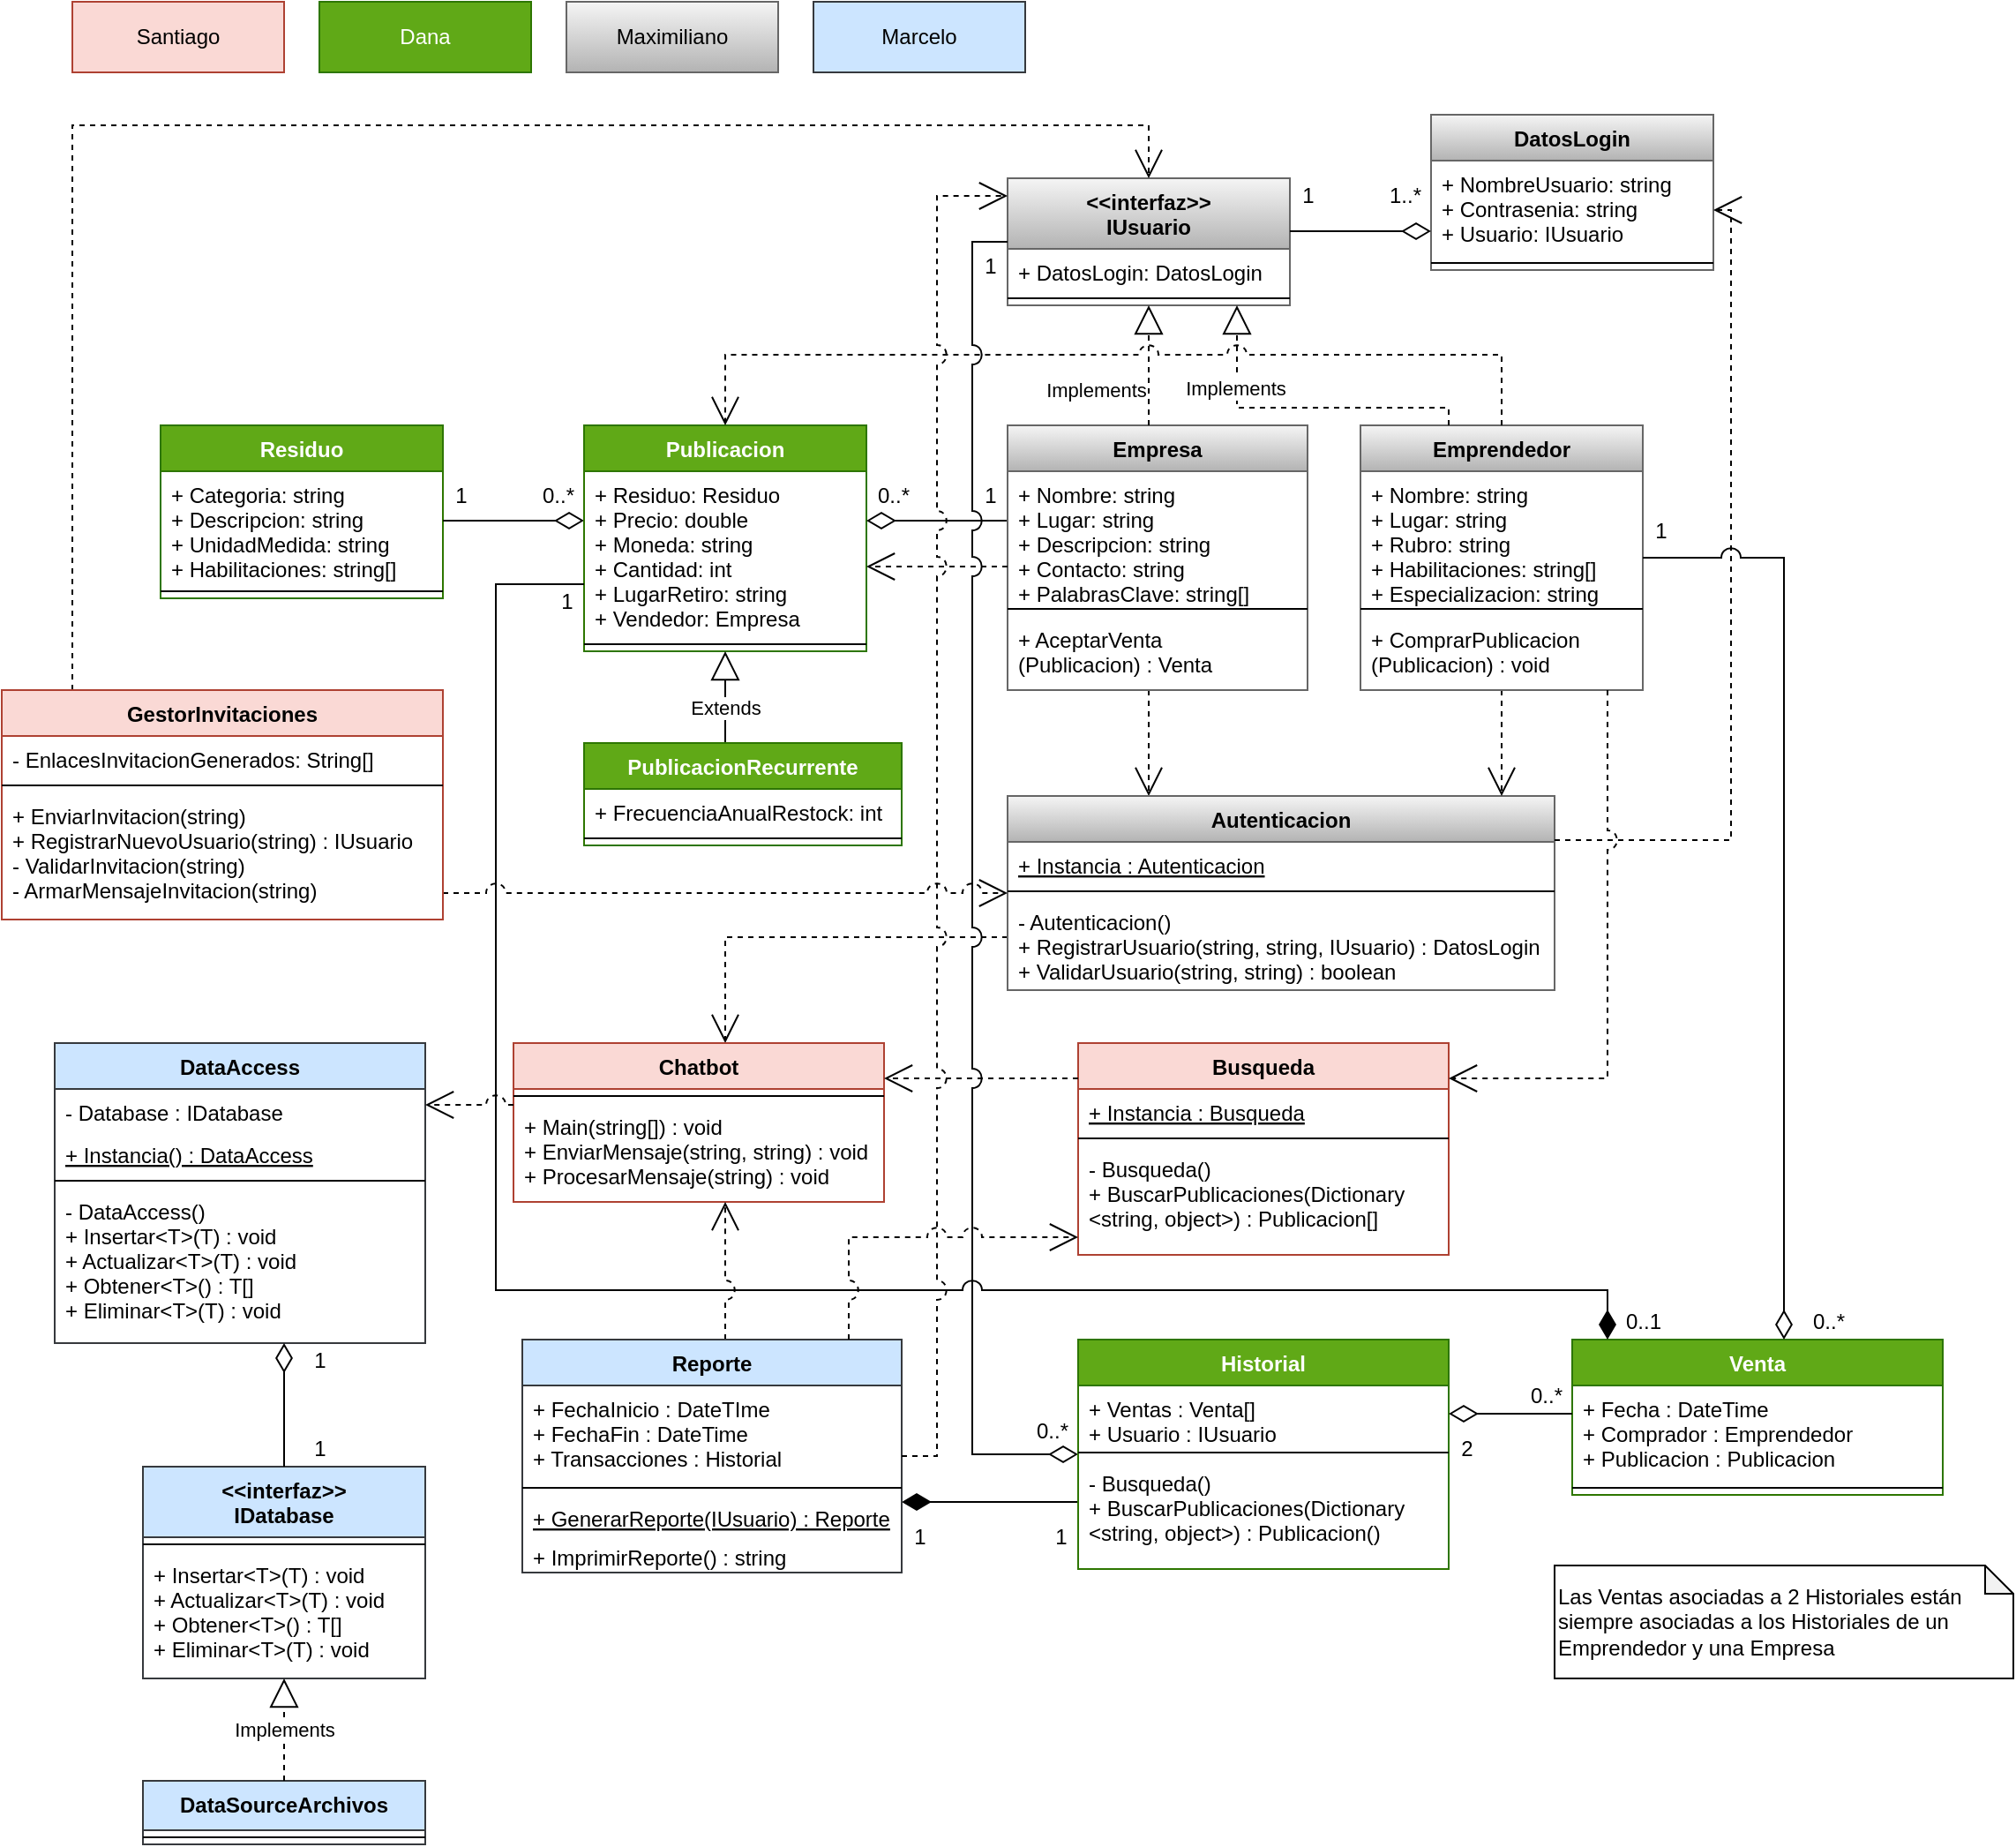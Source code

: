 <mxfile version="15.3.7" type="device"><diagram id="C5RBs43oDa-KdzZeNtuy" name="Page-1"><mxGraphModel dx="1240" dy="1858" grid="1" gridSize="10" guides="1" tooltips="1" connect="1" arrows="1" fold="1" page="1" pageScale="1" pageWidth="827" pageHeight="1169" math="0" shadow="0"><root><mxCell id="WIyWlLk6GJQsqaUBKTNV-0"/><mxCell id="WIyWlLk6GJQsqaUBKTNV-1" parent="WIyWlLk6GJQsqaUBKTNV-0"/><mxCell id="Sy4ABJMf8QMetGnbk_ve-0" value="Residuo" style="swimlane;fontStyle=1;align=center;verticalAlign=top;childLayout=stackLayout;horizontal=1;startSize=26;horizontalStack=0;resizeParent=1;resizeParentMax=0;resizeLast=0;collapsible=1;marginBottom=0;hachureGap=4;pointerEvents=0;fillColor=#60a917;strokeColor=#2D7600;fontColor=#ffffff;" parent="WIyWlLk6GJQsqaUBKTNV-1" vertex="1"><mxGeometry x="140" y="80" width="160" height="98" as="geometry"/></mxCell><mxCell id="Sy4ABJMf8QMetGnbk_ve-1" value="+ Categoria: string&#10;+ Descripcion: string&#10;+ UnidadMedida: string&#10;+ Habilitaciones: string[]" style="text;strokeColor=none;fillColor=none;align=left;verticalAlign=top;spacingLeft=4;spacingRight=4;overflow=hidden;rotatable=0;points=[[0,0.5],[1,0.5]];portConstraint=eastwest;" parent="Sy4ABJMf8QMetGnbk_ve-0" vertex="1"><mxGeometry y="26" width="160" height="64" as="geometry"/></mxCell><mxCell id="Sy4ABJMf8QMetGnbk_ve-2" value="" style="line;strokeWidth=1;fillColor=none;align=left;verticalAlign=middle;spacingTop=-1;spacingLeft=3;spacingRight=3;rotatable=0;labelPosition=right;points=[];portConstraint=eastwest;" parent="Sy4ABJMf8QMetGnbk_ve-0" vertex="1"><mxGeometry y="90" width="160" height="8" as="geometry"/></mxCell><mxCell id="Sy4ABJMf8QMetGnbk_ve-21" style="edgeStyle=orthogonalEdgeStyle;rounded=0;orthogonalLoop=1;jettySize=auto;html=1;endArrow=diamondThin;endFill=0;startSize=14;endSize=14;sourcePerimeterSpacing=0;targetPerimeterSpacing=0;" parent="WIyWlLk6GJQsqaUBKTNV-1" source="Sy4ABJMf8QMetGnbk_ve-0" target="Sy4ABJMf8QMetGnbk_ve-4" edge="1"><mxGeometry relative="1" as="geometry"><Array as="points"><mxPoint x="330" y="134"/><mxPoint x="330" y="134"/></Array></mxGeometry></mxCell><mxCell id="Sy4ABJMf8QMetGnbk_ve-4" value="Publicacion" style="swimlane;fontStyle=1;align=center;verticalAlign=top;childLayout=stackLayout;horizontal=1;startSize=26;horizontalStack=0;resizeParent=1;resizeParentMax=0;resizeLast=0;collapsible=1;marginBottom=0;hachureGap=4;pointerEvents=0;fillColor=#60a917;strokeColor=#2D7600;fontColor=#ffffff;" parent="WIyWlLk6GJQsqaUBKTNV-1" vertex="1"><mxGeometry x="380" y="80" width="160" height="128" as="geometry"><mxRectangle x="380" y="80" width="100" height="26" as="alternateBounds"/></mxGeometry></mxCell><mxCell id="Sy4ABJMf8QMetGnbk_ve-5" value="+ Residuo: Residuo&#10;+ Precio: double&#10;+ Moneda: string&#10;+ Cantidad: int&#10;+ LugarRetiro: string&#10;+ Vendedor: Empresa" style="text;strokeColor=none;fillColor=none;align=left;verticalAlign=top;spacingLeft=4;spacingRight=4;overflow=hidden;rotatable=0;points=[[0,0.5],[1,0.5]];portConstraint=eastwest;" parent="Sy4ABJMf8QMetGnbk_ve-4" vertex="1"><mxGeometry y="26" width="160" height="94" as="geometry"/></mxCell><mxCell id="Sy4ABJMf8QMetGnbk_ve-6" value="" style="line;strokeWidth=1;fillColor=none;align=left;verticalAlign=middle;spacingTop=-1;spacingLeft=3;spacingRight=3;rotatable=0;labelPosition=right;points=[];portConstraint=eastwest;" parent="Sy4ABJMf8QMetGnbk_ve-4" vertex="1"><mxGeometry y="120" width="160" height="8" as="geometry"/></mxCell><mxCell id="Sy4ABJMf8QMetGnbk_ve-22" value="Extends" style="edgeStyle=orthogonalEdgeStyle;rounded=0;orthogonalLoop=1;jettySize=auto;html=1;endArrow=block;endFill=0;startSize=14;endSize=14;sourcePerimeterSpacing=0;targetPerimeterSpacing=0;" parent="WIyWlLk6GJQsqaUBKTNV-1" source="Sy4ABJMf8QMetGnbk_ve-8" target="Sy4ABJMf8QMetGnbk_ve-4" edge="1"><mxGeometry x="-0.231" relative="1" as="geometry"><Array as="points"><mxPoint x="460" y="240"/><mxPoint x="460" y="240"/></Array><mxPoint as="offset"/></mxGeometry></mxCell><mxCell id="Sy4ABJMf8QMetGnbk_ve-8" value="PublicacionRecurrente" style="swimlane;fontStyle=1;align=center;verticalAlign=top;childLayout=stackLayout;horizontal=1;startSize=26;horizontalStack=0;resizeParent=1;resizeParentMax=0;resizeLast=0;collapsible=1;marginBottom=0;hachureGap=4;pointerEvents=0;fillColor=#60a917;strokeColor=#2D7600;fontColor=#ffffff;" parent="WIyWlLk6GJQsqaUBKTNV-1" vertex="1"><mxGeometry x="380" y="260" width="180" height="58" as="geometry"/></mxCell><mxCell id="Sy4ABJMf8QMetGnbk_ve-9" value="+ FrecuenciaAnualRestock: int" style="text;strokeColor=none;fillColor=none;align=left;verticalAlign=top;spacingLeft=4;spacingRight=4;overflow=hidden;rotatable=0;points=[[0,0.5],[1,0.5]];portConstraint=eastwest;" parent="Sy4ABJMf8QMetGnbk_ve-8" vertex="1"><mxGeometry y="26" width="180" height="24" as="geometry"/></mxCell><mxCell id="Sy4ABJMf8QMetGnbk_ve-10" value="" style="line;strokeWidth=1;fillColor=none;align=left;verticalAlign=middle;spacingTop=-1;spacingLeft=3;spacingRight=3;rotatable=0;labelPosition=right;points=[];portConstraint=eastwest;" parent="Sy4ABJMf8QMetGnbk_ve-8" vertex="1"><mxGeometry y="50" width="180" height="8" as="geometry"/></mxCell><mxCell id="Sy4ABJMf8QMetGnbk_ve-25" style="edgeStyle=orthogonalEdgeStyle;rounded=0;orthogonalLoop=1;jettySize=auto;html=1;endArrow=diamondThin;endFill=0;startSize=14;endSize=14;sourcePerimeterSpacing=0;targetPerimeterSpacing=0;" parent="WIyWlLk6GJQsqaUBKTNV-1" source="Sy4ABJMf8QMetGnbk_ve-14" target="Sy4ABJMf8QMetGnbk_ve-4" edge="1"><mxGeometry relative="1" as="geometry"><Array as="points"><mxPoint x="600" y="134"/><mxPoint x="600" y="134"/></Array></mxGeometry></mxCell><mxCell id="Sy4ABJMf8QMetGnbk_ve-28" style="edgeStyle=orthogonalEdgeStyle;rounded=0;orthogonalLoop=1;jettySize=auto;html=1;endArrow=open;endFill=0;startSize=14;endSize=14;sourcePerimeterSpacing=0;targetPerimeterSpacing=0;dashed=1;" parent="WIyWlLk6GJQsqaUBKTNV-1" source="Sy4ABJMf8QMetGnbk_ve-14" target="Sy4ABJMf8QMetGnbk_ve-17" edge="1"><mxGeometry relative="1" as="geometry"><mxPoint x="700" y="270" as="targetPoint"/><Array as="points"><mxPoint x="700" y="240"/><mxPoint x="700" y="240"/></Array></mxGeometry></mxCell><mxCell id="Sy4ABJMf8QMetGnbk_ve-14" value="Empresa" style="swimlane;fontStyle=1;align=center;verticalAlign=top;childLayout=stackLayout;horizontal=1;startSize=26;horizontalStack=0;resizeParent=1;resizeParentMax=0;resizeLast=0;collapsible=1;marginBottom=0;hachureGap=4;pointerEvents=0;gradientColor=#b3b3b3;fillColor=#f5f5f5;strokeColor=#666666;" parent="WIyWlLk6GJQsqaUBKTNV-1" vertex="1"><mxGeometry x="620" y="80" width="170" height="150" as="geometry"/></mxCell><mxCell id="Sy4ABJMf8QMetGnbk_ve-15" value="+ Nombre: string&#10;+ Lugar: string&#10;+ Descripcion: string&#10;+ Contacto: string&#10;+ PalabrasClave: string[]" style="text;strokeColor=none;fillColor=none;align=left;verticalAlign=top;spacingLeft=4;spacingRight=4;overflow=hidden;rotatable=0;points=[[0,0.5],[1,0.5]];portConstraint=eastwest;" parent="Sy4ABJMf8QMetGnbk_ve-14" vertex="1"><mxGeometry y="26" width="170" height="74" as="geometry"/></mxCell><mxCell id="Sy4ABJMf8QMetGnbk_ve-16" value="" style="line;strokeWidth=1;fillColor=none;align=left;verticalAlign=middle;spacingTop=-1;spacingLeft=3;spacingRight=3;rotatable=0;labelPosition=right;points=[];portConstraint=eastwest;" parent="Sy4ABJMf8QMetGnbk_ve-14" vertex="1"><mxGeometry y="100" width="170" height="8" as="geometry"/></mxCell><mxCell id="Sy4ABJMf8QMetGnbk_ve-70" value="+ AceptarVenta&#10;(Publicacion) : Venta" style="text;strokeColor=none;fillColor=none;align=left;verticalAlign=top;spacingLeft=4;spacingRight=4;overflow=hidden;rotatable=0;points=[[0,0.5],[1,0.5]];portConstraint=eastwest;" parent="Sy4ABJMf8QMetGnbk_ve-14" vertex="1"><mxGeometry y="108" width="170" height="42" as="geometry"/></mxCell><mxCell id="Sy4ABJMf8QMetGnbk_ve-117" style="edgeStyle=orthogonalEdgeStyle;rounded=0;jumpStyle=arc;jumpSize=11;orthogonalLoop=1;jettySize=auto;html=1;dashed=1;endArrow=open;endFill=0;startSize=14;endSize=14;sourcePerimeterSpacing=0;targetPerimeterSpacing=0;" parent="WIyWlLk6GJQsqaUBKTNV-1" source="Sy4ABJMf8QMetGnbk_ve-17" target="Sy4ABJMf8QMetGnbk_ve-45" edge="1"><mxGeometry relative="1" as="geometry"><Array as="points"><mxPoint x="460" y="370"/></Array></mxGeometry></mxCell><mxCell id="Sy4ABJMf8QMetGnbk_ve-17" value="Autenticacion" style="swimlane;fontStyle=1;align=center;verticalAlign=top;childLayout=stackLayout;horizontal=1;startSize=26;horizontalStack=0;resizeParent=1;resizeParentMax=0;resizeLast=0;collapsible=1;marginBottom=0;hachureGap=4;pointerEvents=0;fillColor=#f5f5f5;strokeColor=#666666;gradientColor=#b3b3b3;" parent="WIyWlLk6GJQsqaUBKTNV-1" vertex="1"><mxGeometry x="620" y="290" width="310" height="110" as="geometry"/></mxCell><mxCell id="Sy4ABJMf8QMetGnbk_ve-18" value="+ Instancia : Autenticacion" style="text;strokeColor=none;fillColor=none;align=left;verticalAlign=top;spacingLeft=4;spacingRight=4;overflow=hidden;rotatable=0;points=[[0,0.5],[1,0.5]];portConstraint=eastwest;fontStyle=4" parent="Sy4ABJMf8QMetGnbk_ve-17" vertex="1"><mxGeometry y="26" width="310" height="24" as="geometry"/></mxCell><mxCell id="Sy4ABJMf8QMetGnbk_ve-19" value="" style="line;strokeWidth=1;fillColor=none;align=left;verticalAlign=middle;spacingTop=-1;spacingLeft=3;spacingRight=3;rotatable=0;labelPosition=right;points=[];portConstraint=eastwest;" parent="Sy4ABJMf8QMetGnbk_ve-17" vertex="1"><mxGeometry y="50" width="310" height="8" as="geometry"/></mxCell><mxCell id="Sy4ABJMf8QMetGnbk_ve-20" value="- Autenticacion()&#10;+ RegistrarUsuario(string, string, IUsuario) : DatosLogin&#10;+ ValidarUsuario(string, string) : boolean" style="text;strokeColor=none;fillColor=none;align=left;verticalAlign=top;spacingLeft=4;spacingRight=4;overflow=hidden;rotatable=0;points=[[0,0.5],[1,0.5]];portConstraint=eastwest;" parent="Sy4ABJMf8QMetGnbk_ve-17" vertex="1"><mxGeometry y="58" width="310" height="52" as="geometry"/></mxCell><mxCell id="Sy4ABJMf8QMetGnbk_ve-23" value="1" style="text;html=1;align=center;verticalAlign=middle;resizable=0;points=[];autosize=1;strokeColor=none;fillColor=none;" parent="WIyWlLk6GJQsqaUBKTNV-1" vertex="1"><mxGeometry x="300" y="110" width="20" height="20" as="geometry"/></mxCell><mxCell id="Sy4ABJMf8QMetGnbk_ve-24" value="0..*" style="text;html=1;align=center;verticalAlign=middle;resizable=0;points=[];autosize=1;strokeColor=none;fillColor=none;" parent="WIyWlLk6GJQsqaUBKTNV-1" vertex="1"><mxGeometry x="350" y="110" width="30" height="20" as="geometry"/></mxCell><mxCell id="Sy4ABJMf8QMetGnbk_ve-26" value="0..*" style="text;html=1;align=center;verticalAlign=middle;resizable=0;points=[];autosize=1;strokeColor=none;fillColor=none;" parent="WIyWlLk6GJQsqaUBKTNV-1" vertex="1"><mxGeometry x="540" y="110" width="30" height="20" as="geometry"/></mxCell><mxCell id="Sy4ABJMf8QMetGnbk_ve-27" value="1" style="text;html=1;align=center;verticalAlign=middle;resizable=0;points=[];autosize=1;strokeColor=none;fillColor=none;" parent="WIyWlLk6GJQsqaUBKTNV-1" vertex="1"><mxGeometry x="600" y="110" width="20" height="20" as="geometry"/></mxCell><mxCell id="Sy4ABJMf8QMetGnbk_ve-35" style="edgeStyle=orthogonalEdgeStyle;rounded=0;orthogonalLoop=1;jettySize=auto;html=1;dashed=1;endArrow=open;endFill=0;startSize=14;endSize=14;sourcePerimeterSpacing=0;targetPerimeterSpacing=0;" parent="WIyWlLk6GJQsqaUBKTNV-1" source="Sy4ABJMf8QMetGnbk_ve-29" target="Sy4ABJMf8QMetGnbk_ve-17" edge="1"><mxGeometry relative="1" as="geometry"><Array as="points"><mxPoint x="870" y="200"/><mxPoint x="870" y="200"/></Array></mxGeometry></mxCell><mxCell id="Sy4ABJMf8QMetGnbk_ve-29" value="Emprendedor" style="swimlane;fontStyle=1;align=center;verticalAlign=top;childLayout=stackLayout;horizontal=1;startSize=26;horizontalStack=0;resizeParent=1;resizeParentMax=0;resizeLast=0;collapsible=1;marginBottom=0;hachureGap=4;pointerEvents=0;gradientColor=#b3b3b3;fillColor=#f5f5f5;strokeColor=#666666;" parent="WIyWlLk6GJQsqaUBKTNV-1" vertex="1"><mxGeometry x="820" y="80" width="160" height="150" as="geometry"/></mxCell><mxCell id="Sy4ABJMf8QMetGnbk_ve-30" value="+ Nombre: string&#10;+ Lugar: string&#10;+ Rubro: string&#10;+ Habilitaciones: string[]&#10;+ Especializacion: string" style="text;strokeColor=none;fillColor=none;align=left;verticalAlign=top;spacingLeft=4;spacingRight=4;overflow=hidden;rotatable=0;points=[[0,0.5],[1,0.5]];portConstraint=eastwest;" parent="Sy4ABJMf8QMetGnbk_ve-29" vertex="1"><mxGeometry y="26" width="160" height="74" as="geometry"/></mxCell><mxCell id="Sy4ABJMf8QMetGnbk_ve-31" value="" style="line;strokeWidth=1;fillColor=none;align=left;verticalAlign=middle;spacingTop=-1;spacingLeft=3;spacingRight=3;rotatable=0;labelPosition=right;points=[];portConstraint=eastwest;" parent="Sy4ABJMf8QMetGnbk_ve-29" vertex="1"><mxGeometry y="100" width="160" height="8" as="geometry"/></mxCell><mxCell id="Sy4ABJMf8QMetGnbk_ve-69" value="+ ComprarPublicacion&#10;(Publicacion) : void" style="text;strokeColor=none;fillColor=none;align=left;verticalAlign=top;spacingLeft=4;spacingRight=4;overflow=hidden;rotatable=0;points=[[0,0.5],[1,0.5]];portConstraint=eastwest;" parent="Sy4ABJMf8QMetGnbk_ve-29" vertex="1"><mxGeometry y="108" width="160" height="42" as="geometry"/></mxCell><mxCell id="Sy4ABJMf8QMetGnbk_ve-32" value="&lt;&lt;interfaz&gt;&gt;&#10;IUsuario" style="swimlane;fontStyle=1;align=center;verticalAlign=top;childLayout=stackLayout;horizontal=1;startSize=40;horizontalStack=0;resizeParent=1;resizeParentMax=0;resizeLast=0;collapsible=1;marginBottom=0;hachureGap=4;pointerEvents=0;gradientColor=#b3b3b3;fillColor=#f5f5f5;strokeColor=#666666;" parent="WIyWlLk6GJQsqaUBKTNV-1" vertex="1"><mxGeometry x="620" y="-60" width="160" height="72" as="geometry"/></mxCell><mxCell id="Sy4ABJMf8QMetGnbk_ve-33" value="+ DatosLogin: DatosLogin" style="text;strokeColor=none;fillColor=none;align=left;verticalAlign=top;spacingLeft=4;spacingRight=4;overflow=hidden;rotatable=0;points=[[0,0.5],[1,0.5]];portConstraint=eastwest;" parent="Sy4ABJMf8QMetGnbk_ve-32" vertex="1"><mxGeometry y="40" width="160" height="24" as="geometry"/></mxCell><mxCell id="Sy4ABJMf8QMetGnbk_ve-34" value="" style="line;strokeWidth=1;fillColor=none;align=left;verticalAlign=middle;spacingTop=-1;spacingLeft=3;spacingRight=3;rotatable=0;labelPosition=right;points=[];portConstraint=eastwest;" parent="Sy4ABJMf8QMetGnbk_ve-32" vertex="1"><mxGeometry y="64" width="160" height="8" as="geometry"/></mxCell><mxCell id="Sy4ABJMf8QMetGnbk_ve-36" value="Implements" style="edgeStyle=orthogonalEdgeStyle;rounded=0;orthogonalLoop=1;jettySize=auto;html=1;endArrow=block;endFill=0;startSize=14;endSize=14;sourcePerimeterSpacing=0;targetPerimeterSpacing=0;dashed=1;" parent="WIyWlLk6GJQsqaUBKTNV-1" source="Sy4ABJMf8QMetGnbk_ve-14" target="Sy4ABJMf8QMetGnbk_ve-32" edge="1"><mxGeometry x="-0.412" y="30" relative="1" as="geometry"><mxPoint x="470" y="270" as="sourcePoint"/><mxPoint x="470" y="198" as="targetPoint"/><Array as="points"><mxPoint x="700" y="40"/><mxPoint x="700" y="40"/></Array><mxPoint as="offset"/></mxGeometry></mxCell><mxCell id="Sy4ABJMf8QMetGnbk_ve-37" style="edgeStyle=orthogonalEdgeStyle;rounded=0;orthogonalLoop=1;jettySize=auto;html=1;endArrow=block;endFill=0;startSize=14;endSize=14;sourcePerimeterSpacing=0;targetPerimeterSpacing=0;dashed=1;" parent="WIyWlLk6GJQsqaUBKTNV-1" source="Sy4ABJMf8QMetGnbk_ve-29" target="Sy4ABJMf8QMetGnbk_ve-32" edge="1"><mxGeometry relative="1" as="geometry"><mxPoint x="710" y="90" as="sourcePoint"/><mxPoint x="710" y="22" as="targetPoint"/><Array as="points"><mxPoint x="870" y="70"/><mxPoint x="750" y="70"/></Array></mxGeometry></mxCell><mxCell id="n3mDDNpbBrynmApSV0Kz-1" value="Implements" style="edgeLabel;html=1;align=center;verticalAlign=middle;resizable=0;points=[];" parent="Sy4ABJMf8QMetGnbk_ve-37" vertex="1" connectable="0"><mxGeometry x="0.5" y="1" relative="1" as="geometry"><mxPoint as="offset"/></mxGeometry></mxCell><mxCell id="Sy4ABJMf8QMetGnbk_ve-38" value="DatosLogin" style="swimlane;fontStyle=1;align=center;verticalAlign=top;childLayout=stackLayout;horizontal=1;startSize=26;horizontalStack=0;resizeParent=1;resizeParentMax=0;resizeLast=0;collapsible=1;marginBottom=0;hachureGap=4;pointerEvents=0;gradientColor=#b3b3b3;fillColor=#f5f5f5;strokeColor=#666666;" parent="WIyWlLk6GJQsqaUBKTNV-1" vertex="1"><mxGeometry x="860" y="-96" width="160" height="88" as="geometry"/></mxCell><mxCell id="Sy4ABJMf8QMetGnbk_ve-39" value="+ NombreUsuario: string&#10;+ Contrasenia: string&#10;+ Usuario: IUsuario" style="text;strokeColor=none;fillColor=none;align=left;verticalAlign=top;spacingLeft=4;spacingRight=4;overflow=hidden;rotatable=0;points=[[0,0.5],[1,0.5]];portConstraint=eastwest;" parent="Sy4ABJMf8QMetGnbk_ve-38" vertex="1"><mxGeometry y="26" width="160" height="54" as="geometry"/></mxCell><mxCell id="Sy4ABJMf8QMetGnbk_ve-40" value="" style="line;strokeWidth=1;fillColor=none;align=left;verticalAlign=middle;spacingTop=-1;spacingLeft=3;spacingRight=3;rotatable=0;labelPosition=right;points=[];portConstraint=eastwest;" parent="Sy4ABJMf8QMetGnbk_ve-38" vertex="1"><mxGeometry y="80" width="160" height="8" as="geometry"/></mxCell><mxCell id="Sy4ABJMf8QMetGnbk_ve-42" style="edgeStyle=orthogonalEdgeStyle;rounded=0;orthogonalLoop=1;jettySize=auto;html=1;endArrow=diamondThin;endFill=0;startSize=14;endSize=14;sourcePerimeterSpacing=0;targetPerimeterSpacing=0;" parent="WIyWlLk6GJQsqaUBKTNV-1" source="Sy4ABJMf8QMetGnbk_ve-32" target="Sy4ABJMf8QMetGnbk_ve-38" edge="1"><mxGeometry relative="1" as="geometry"><mxPoint x="310" y="144" as="sourcePoint"/><mxPoint x="390" y="144" as="targetPoint"/><Array as="points"><mxPoint x="810" y="-30"/><mxPoint x="810" y="-30"/></Array></mxGeometry></mxCell><mxCell id="Sy4ABJMf8QMetGnbk_ve-43" value="1" style="text;html=1;align=center;verticalAlign=middle;resizable=0;points=[];autosize=1;strokeColor=none;fillColor=none;" parent="WIyWlLk6GJQsqaUBKTNV-1" vertex="1"><mxGeometry x="780" y="-60" width="20" height="20" as="geometry"/></mxCell><mxCell id="Sy4ABJMf8QMetGnbk_ve-44" value="1..*" style="text;html=1;align=center;verticalAlign=middle;resizable=0;points=[];autosize=1;strokeColor=none;fillColor=none;" parent="WIyWlLk6GJQsqaUBKTNV-1" vertex="1"><mxGeometry x="830" y="-60" width="30" height="20" as="geometry"/></mxCell><mxCell id="Sy4ABJMf8QMetGnbk_ve-45" value="Chatbot" style="swimlane;fontStyle=1;align=center;verticalAlign=top;childLayout=stackLayout;horizontal=1;startSize=26;horizontalStack=0;resizeParent=1;resizeParentMax=0;resizeLast=0;collapsible=1;marginBottom=0;hachureGap=4;pointerEvents=0;fillColor=#fad9d5;strokeColor=#ae4132;" parent="WIyWlLk6GJQsqaUBKTNV-1" vertex="1"><mxGeometry x="340" y="430" width="210" height="90" as="geometry"/></mxCell><mxCell id="Sy4ABJMf8QMetGnbk_ve-47" value="" style="line;strokeWidth=1;fillColor=none;align=left;verticalAlign=middle;spacingTop=-1;spacingLeft=3;spacingRight=3;rotatable=0;labelPosition=right;points=[];portConstraint=eastwest;" parent="Sy4ABJMf8QMetGnbk_ve-45" vertex="1"><mxGeometry y="26" width="210" height="8" as="geometry"/></mxCell><mxCell id="Sy4ABJMf8QMetGnbk_ve-48" value="+ Main(string[]) : void&#10;+ EnviarMensaje(string, string) : void&#10;+ ProcesarMensaje(string) : void" style="text;strokeColor=none;fillColor=none;align=left;verticalAlign=top;spacingLeft=4;spacingRight=4;overflow=hidden;rotatable=0;points=[[0,0.5],[1,0.5]];portConstraint=eastwest;" parent="Sy4ABJMf8QMetGnbk_ve-45" vertex="1"><mxGeometry y="34" width="210" height="56" as="geometry"/></mxCell><mxCell id="Sy4ABJMf8QMetGnbk_ve-49" value="Busqueda" style="swimlane;fontStyle=1;align=center;verticalAlign=top;childLayout=stackLayout;horizontal=1;startSize=26;horizontalStack=0;resizeParent=1;resizeParentMax=0;resizeLast=0;collapsible=1;marginBottom=0;hachureGap=4;pointerEvents=0;fillColor=#fad9d5;strokeColor=#ae4132;" parent="WIyWlLk6GJQsqaUBKTNV-1" vertex="1"><mxGeometry x="660" y="430" width="210" height="120" as="geometry"/></mxCell><mxCell id="Sy4ABJMf8QMetGnbk_ve-55" value="+ Instancia : Busqueda" style="text;strokeColor=none;fillColor=none;align=left;verticalAlign=top;spacingLeft=4;spacingRight=4;overflow=hidden;rotatable=0;points=[[0,0.5],[1,0.5]];portConstraint=eastwest;fontStyle=4" parent="Sy4ABJMf8QMetGnbk_ve-49" vertex="1"><mxGeometry y="26" width="210" height="24" as="geometry"/></mxCell><mxCell id="Sy4ABJMf8QMetGnbk_ve-50" value="" style="line;strokeWidth=1;fillColor=none;align=left;verticalAlign=middle;spacingTop=-1;spacingLeft=3;spacingRight=3;rotatable=0;labelPosition=right;points=[];portConstraint=eastwest;" parent="Sy4ABJMf8QMetGnbk_ve-49" vertex="1"><mxGeometry y="50" width="210" height="8" as="geometry"/></mxCell><mxCell id="Sy4ABJMf8QMetGnbk_ve-51" value="- Busqueda()&#10;+ BuscarPublicaciones(Dictionary&#10;&lt;string, object&gt;) : Publicacion[]" style="text;strokeColor=none;fillColor=none;align=left;verticalAlign=top;spacingLeft=4;spacingRight=4;overflow=hidden;rotatable=0;points=[[0,0.5],[1,0.5]];portConstraint=eastwest;" parent="Sy4ABJMf8QMetGnbk_ve-49" vertex="1"><mxGeometry y="58" width="210" height="62" as="geometry"/></mxCell><mxCell id="Sy4ABJMf8QMetGnbk_ve-57" style="edgeStyle=orthogonalEdgeStyle;rounded=0;orthogonalLoop=1;jettySize=auto;html=1;dashed=1;endArrow=open;endFill=0;startSize=14;endSize=14;sourcePerimeterSpacing=0;targetPerimeterSpacing=0;" parent="WIyWlLk6GJQsqaUBKTNV-1" source="Sy4ABJMf8QMetGnbk_ve-17" target="Sy4ABJMf8QMetGnbk_ve-38" edge="1"><mxGeometry relative="1" as="geometry"><mxPoint x="880" y="198" as="sourcePoint"/><mxPoint x="880" y="270" as="targetPoint"/><Array as="points"><mxPoint x="1030" y="315"/><mxPoint x="1030" y="-42"/></Array></mxGeometry></mxCell><mxCell id="Sy4ABJMf8QMetGnbk_ve-58" style="edgeStyle=orthogonalEdgeStyle;rounded=0;orthogonalLoop=1;jettySize=auto;html=1;endArrow=open;endFill=0;startSize=14;endSize=14;sourcePerimeterSpacing=0;targetPerimeterSpacing=0;dashed=1;" parent="WIyWlLk6GJQsqaUBKTNV-1" source="Sy4ABJMf8QMetGnbk_ve-49" target="Sy4ABJMf8QMetGnbk_ve-45" edge="1"><mxGeometry relative="1" as="geometry"><mxPoint x="710" y="198" as="sourcePoint"/><mxPoint x="710" y="270" as="targetPoint"/><Array as="points"><mxPoint x="630" y="450"/><mxPoint x="630" y="450"/></Array></mxGeometry></mxCell><mxCell id="Sy4ABJMf8QMetGnbk_ve-59" value="&lt;&lt;interfaz&gt;&gt;&#10;IDatabase" style="swimlane;fontStyle=1;align=center;verticalAlign=top;childLayout=stackLayout;horizontal=1;startSize=40;horizontalStack=0;resizeParent=1;resizeParentMax=0;resizeLast=0;collapsible=1;marginBottom=0;hachureGap=4;pointerEvents=0;fillColor=#cce5ff;strokeColor=#36393d;" parent="WIyWlLk6GJQsqaUBKTNV-1" vertex="1"><mxGeometry x="130" y="670" width="160" height="120" as="geometry"/></mxCell><mxCell id="Sy4ABJMf8QMetGnbk_ve-61" value="" style="line;strokeWidth=1;fillColor=none;align=left;verticalAlign=middle;spacingTop=-1;spacingLeft=3;spacingRight=3;rotatable=0;labelPosition=right;points=[];portConstraint=eastwest;" parent="Sy4ABJMf8QMetGnbk_ve-59" vertex="1"><mxGeometry y="40" width="160" height="8" as="geometry"/></mxCell><mxCell id="Sy4ABJMf8QMetGnbk_ve-62" value="+ Insertar&lt;T&gt;(T) : void&#10;+ Actualizar&lt;T&gt;(T) : void&#10;+ Obtener&lt;T&gt;() : T[]&#10;+ Eliminar&lt;T&gt;(T) : void" style="text;strokeColor=none;fillColor=none;align=left;verticalAlign=top;spacingLeft=4;spacingRight=4;overflow=hidden;rotatable=0;points=[[0,0.5],[1,0.5]];portConstraint=eastwest;" parent="Sy4ABJMf8QMetGnbk_ve-59" vertex="1"><mxGeometry y="48" width="160" height="72" as="geometry"/></mxCell><mxCell id="Sy4ABJMf8QMetGnbk_ve-63" value="DataSourceArchivos" style="swimlane;fontStyle=1;align=center;verticalAlign=top;childLayout=stackLayout;horizontal=1;startSize=28;horizontalStack=0;resizeParent=1;resizeParentMax=0;resizeLast=0;collapsible=1;marginBottom=0;hachureGap=4;pointerEvents=0;fillColor=#cce5ff;strokeColor=#36393d;" parent="WIyWlLk6GJQsqaUBKTNV-1" vertex="1"><mxGeometry x="130" y="848" width="160" height="36" as="geometry"/></mxCell><mxCell id="Sy4ABJMf8QMetGnbk_ve-64" value="" style="line;strokeWidth=1;fillColor=none;align=left;verticalAlign=middle;spacingTop=-1;spacingLeft=3;spacingRight=3;rotatable=0;labelPosition=right;points=[];portConstraint=eastwest;" parent="Sy4ABJMf8QMetGnbk_ve-63" vertex="1"><mxGeometry y="28" width="160" height="8" as="geometry"/></mxCell><mxCell id="Sy4ABJMf8QMetGnbk_ve-67" value="Implements" style="edgeStyle=orthogonalEdgeStyle;rounded=0;orthogonalLoop=1;jettySize=auto;html=1;endArrow=block;endFill=0;startSize=14;endSize=14;sourcePerimeterSpacing=0;targetPerimeterSpacing=0;dashed=1;" parent="WIyWlLk6GJQsqaUBKTNV-1" source="Sy4ABJMf8QMetGnbk_ve-63" target="Sy4ABJMf8QMetGnbk_ve-59" edge="1"><mxGeometry relative="1" as="geometry"><mxPoint x="209.71" y="876" as="sourcePoint"/><mxPoint x="209.71" y="808" as="targetPoint"/><Array as="points"/></mxGeometry></mxCell><mxCell id="Sy4ABJMf8QMetGnbk_ve-68" style="edgeStyle=orthogonalEdgeStyle;rounded=0;orthogonalLoop=1;jettySize=auto;html=1;dashed=1;endArrow=open;endFill=0;startSize=14;endSize=14;sourcePerimeterSpacing=0;targetPerimeterSpacing=0;jumpStyle=arc;jumpSize=11;" parent="WIyWlLk6GJQsqaUBKTNV-1" source="Sy4ABJMf8QMetGnbk_ve-29" target="Sy4ABJMf8QMetGnbk_ve-49" edge="1"><mxGeometry relative="1" as="geometry"><Array as="points"><mxPoint x="960" y="450"/></Array></mxGeometry></mxCell><mxCell id="Sy4ABJMf8QMetGnbk_ve-71" style="edgeStyle=orthogonalEdgeStyle;rounded=0;orthogonalLoop=1;jettySize=auto;html=1;endArrow=open;endFill=0;startSize=14;endSize=14;sourcePerimeterSpacing=0;targetPerimeterSpacing=0;dashed=1;" parent="WIyWlLk6GJQsqaUBKTNV-1" source="Sy4ABJMf8QMetGnbk_ve-14" target="Sy4ABJMf8QMetGnbk_ve-4" edge="1"><mxGeometry relative="1" as="geometry"><mxPoint x="710" y="230" as="sourcePoint"/><mxPoint x="710" y="270" as="targetPoint"/><Array as="points"><mxPoint x="600" y="160"/><mxPoint x="600" y="160"/></Array></mxGeometry></mxCell><mxCell id="Sy4ABJMf8QMetGnbk_ve-72" style="edgeStyle=orthogonalEdgeStyle;rounded=0;jumpStyle=arc;jumpSize=11;orthogonalLoop=1;jettySize=auto;html=1;dashed=1;endArrow=open;endFill=0;startSize=14;endSize=14;sourcePerimeterSpacing=0;targetPerimeterSpacing=0;" parent="WIyWlLk6GJQsqaUBKTNV-1" source="Sy4ABJMf8QMetGnbk_ve-29" target="Sy4ABJMf8QMetGnbk_ve-4" edge="1"><mxGeometry relative="1" as="geometry"><Array as="points"><mxPoint x="900" y="40"/><mxPoint x="460" y="40"/></Array></mxGeometry></mxCell><mxCell id="Sy4ABJMf8QMetGnbk_ve-92" style="edgeStyle=orthogonalEdgeStyle;rounded=0;jumpStyle=arc;jumpSize=11;orthogonalLoop=1;jettySize=auto;html=1;endArrow=diamondThin;endFill=0;startSize=14;endSize=14;sourcePerimeterSpacing=0;targetPerimeterSpacing=0;" parent="WIyWlLk6GJQsqaUBKTNV-1" source="Sy4ABJMf8QMetGnbk_ve-32" target="Sy4ABJMf8QMetGnbk_ve-73" edge="1"><mxGeometry relative="1" as="geometry"><Array as="points"><mxPoint x="600" y="-24"/><mxPoint x="600" y="663"/></Array></mxGeometry></mxCell><mxCell id="Sy4ABJMf8QMetGnbk_ve-99" style="edgeStyle=orthogonalEdgeStyle;rounded=0;jumpStyle=arc;jumpSize=11;orthogonalLoop=1;jettySize=auto;html=1;endArrow=diamondThin;endFill=1;startSize=14;endSize=14;sourcePerimeterSpacing=0;targetPerimeterSpacing=0;" parent="WIyWlLk6GJQsqaUBKTNV-1" source="Sy4ABJMf8QMetGnbk_ve-73" target="Sy4ABJMf8QMetGnbk_ve-93" edge="1"><mxGeometry relative="1" as="geometry"><Array as="points"><mxPoint x="600" y="690"/><mxPoint x="600" y="690"/></Array></mxGeometry></mxCell><mxCell id="Sy4ABJMf8QMetGnbk_ve-73" value="Historial" style="swimlane;fontStyle=1;align=center;verticalAlign=top;childLayout=stackLayout;horizontal=1;startSize=26;horizontalStack=0;resizeParent=1;resizeParentMax=0;resizeLast=0;collapsible=1;marginBottom=0;hachureGap=4;pointerEvents=0;fillColor=#60a917;strokeColor=#2D7600;fontColor=#ffffff;" parent="WIyWlLk6GJQsqaUBKTNV-1" vertex="1"><mxGeometry x="660" y="598" width="210" height="130" as="geometry"/></mxCell><mxCell id="Sy4ABJMf8QMetGnbk_ve-74" value="+ Ventas : Venta[]&#10;+ Usuario : IUsuario" style="text;strokeColor=none;fillColor=none;align=left;verticalAlign=top;spacingLeft=4;spacingRight=4;overflow=hidden;rotatable=0;points=[[0,0.5],[1,0.5]];portConstraint=eastwest;fontStyle=0" parent="Sy4ABJMf8QMetGnbk_ve-73" vertex="1"><mxGeometry y="26" width="210" height="34" as="geometry"/></mxCell><mxCell id="Sy4ABJMf8QMetGnbk_ve-75" value="" style="line;strokeWidth=1;fillColor=none;align=left;verticalAlign=middle;spacingTop=-1;spacingLeft=3;spacingRight=3;rotatable=0;labelPosition=right;points=[];portConstraint=eastwest;" parent="Sy4ABJMf8QMetGnbk_ve-73" vertex="1"><mxGeometry y="60" width="210" height="8" as="geometry"/></mxCell><mxCell id="Sy4ABJMf8QMetGnbk_ve-76" value="- Busqueda()&#10;+ BuscarPublicaciones(Dictionary&#10;&lt;string, object&gt;) : Publicacion()" style="text;strokeColor=none;fillColor=none;align=left;verticalAlign=top;spacingLeft=4;spacingRight=4;overflow=hidden;rotatable=0;points=[[0,0.5],[1,0.5]];portConstraint=eastwest;" parent="Sy4ABJMf8QMetGnbk_ve-73" vertex="1"><mxGeometry y="68" width="210" height="62" as="geometry"/></mxCell><mxCell id="Sy4ABJMf8QMetGnbk_ve-77" value="Venta" style="swimlane;fontStyle=1;align=center;verticalAlign=top;childLayout=stackLayout;horizontal=1;startSize=26;horizontalStack=0;resizeParent=1;resizeParentMax=0;resizeLast=0;collapsible=1;marginBottom=0;hachureGap=4;pointerEvents=0;fillColor=#60a917;strokeColor=#2D7600;fontColor=#ffffff;" parent="WIyWlLk6GJQsqaUBKTNV-1" vertex="1"><mxGeometry x="940" y="598" width="210" height="88" as="geometry"/></mxCell><mxCell id="Sy4ABJMf8QMetGnbk_ve-78" value="+ Fecha : DateTime&#10;+ Comprador : Emprendedor&#10;+ Publicacion : Publicacion" style="text;strokeColor=none;fillColor=none;align=left;verticalAlign=top;spacingLeft=4;spacingRight=4;overflow=hidden;rotatable=0;points=[[0,0.5],[1,0.5]];portConstraint=eastwest;fontStyle=0" parent="Sy4ABJMf8QMetGnbk_ve-77" vertex="1"><mxGeometry y="26" width="210" height="54" as="geometry"/></mxCell><mxCell id="Sy4ABJMf8QMetGnbk_ve-79" value="" style="line;strokeWidth=1;fillColor=none;align=left;verticalAlign=middle;spacingTop=-1;spacingLeft=3;spacingRight=3;rotatable=0;labelPosition=right;points=[];portConstraint=eastwest;" parent="Sy4ABJMf8QMetGnbk_ve-77" vertex="1"><mxGeometry y="80" width="210" height="8" as="geometry"/></mxCell><mxCell id="Sy4ABJMf8QMetGnbk_ve-82" value="0..*" style="text;html=1;align=center;verticalAlign=middle;resizable=0;points=[];autosize=1;strokeColor=none;fillColor=none;" parent="WIyWlLk6GJQsqaUBKTNV-1" vertex="1"><mxGeometry x="1070" y="578" width="30" height="20" as="geometry"/></mxCell><mxCell id="Sy4ABJMf8QMetGnbk_ve-83" value="1" style="text;html=1;align=center;verticalAlign=middle;resizable=0;points=[];autosize=1;strokeColor=none;fillColor=none;" parent="WIyWlLk6GJQsqaUBKTNV-1" vertex="1"><mxGeometry x="980" y="130" width="20" height="20" as="geometry"/></mxCell><mxCell id="Sy4ABJMf8QMetGnbk_ve-81" style="edgeStyle=orthogonalEdgeStyle;rounded=0;jumpStyle=arc;jumpSize=11;orthogonalLoop=1;jettySize=auto;html=1;endArrow=diamondThin;endFill=0;startSize=14;endSize=14;sourcePerimeterSpacing=0;targetPerimeterSpacing=0;" parent="WIyWlLk6GJQsqaUBKTNV-1" source="Sy4ABJMf8QMetGnbk_ve-29" target="Sy4ABJMf8QMetGnbk_ve-77" edge="1"><mxGeometry relative="1" as="geometry"><Array as="points"><mxPoint x="1060" y="155"/></Array></mxGeometry></mxCell><mxCell id="Sy4ABJMf8QMetGnbk_ve-87" style="edgeStyle=orthogonalEdgeStyle;rounded=0;orthogonalLoop=1;jettySize=auto;html=1;endArrow=diamondThin;endFill=0;startSize=14;endSize=14;sourcePerimeterSpacing=0;targetPerimeterSpacing=0;" parent="WIyWlLk6GJQsqaUBKTNV-1" source="Sy4ABJMf8QMetGnbk_ve-77" target="Sy4ABJMf8QMetGnbk_ve-73" edge="1"><mxGeometry relative="1" as="geometry"><mxPoint x="600" y="460" as="sourcePoint"/><mxPoint x="670" y="460" as="targetPoint"/><Array as="points"><mxPoint x="900" y="640"/><mxPoint x="900" y="640"/></Array></mxGeometry></mxCell><mxCell id="Sy4ABJMf8QMetGnbk_ve-90" value="0..1" style="text;html=1;align=center;verticalAlign=middle;resizable=0;points=[];autosize=1;strokeColor=none;fillColor=none;" parent="WIyWlLk6GJQsqaUBKTNV-1" vertex="1"><mxGeometry x="960" y="578" width="40" height="20" as="geometry"/></mxCell><mxCell id="Sy4ABJMf8QMetGnbk_ve-91" value="1" style="text;html=1;align=center;verticalAlign=middle;resizable=0;points=[];autosize=1;strokeColor=none;fillColor=none;" parent="WIyWlLk6GJQsqaUBKTNV-1" vertex="1"><mxGeometry x="360" y="170" width="20" height="20" as="geometry"/></mxCell><mxCell id="Sy4ABJMf8QMetGnbk_ve-89" style="edgeStyle=orthogonalEdgeStyle;rounded=0;jumpStyle=arc;jumpSize=11;orthogonalLoop=1;jettySize=auto;html=1;endArrow=diamondThin;endFill=1;startSize=14;endSize=14;sourcePerimeterSpacing=0;targetPerimeterSpacing=0;" parent="WIyWlLk6GJQsqaUBKTNV-1" source="Sy4ABJMf8QMetGnbk_ve-4" target="Sy4ABJMf8QMetGnbk_ve-77" edge="1"><mxGeometry relative="1" as="geometry"><Array as="points"><mxPoint x="330" y="170"/><mxPoint x="330" y="570"/><mxPoint x="960" y="570"/></Array></mxGeometry></mxCell><mxCell id="Sy4ABJMf8QMetGnbk_ve-103" style="edgeStyle=orthogonalEdgeStyle;rounded=0;jumpStyle=arc;jumpSize=11;orthogonalLoop=1;jettySize=auto;html=1;endArrow=open;endFill=0;startSize=14;endSize=14;sourcePerimeterSpacing=0;targetPerimeterSpacing=0;dashed=1;" parent="WIyWlLk6GJQsqaUBKTNV-1" source="Sy4ABJMf8QMetGnbk_ve-93" target="Sy4ABJMf8QMetGnbk_ve-45" edge="1"><mxGeometry relative="1" as="geometry"><Array as="points"><mxPoint x="460" y="540"/><mxPoint x="460" y="540"/></Array></mxGeometry></mxCell><mxCell id="Sy4ABJMf8QMetGnbk_ve-93" value="Reporte" style="swimlane;fontStyle=1;align=center;verticalAlign=top;childLayout=stackLayout;horizontal=1;startSize=26;horizontalStack=0;resizeParent=1;resizeParentMax=0;resizeLast=0;collapsible=1;marginBottom=0;hachureGap=4;pointerEvents=0;fillColor=#cce5ff;strokeColor=#36393d;" parent="WIyWlLk6GJQsqaUBKTNV-1" vertex="1"><mxGeometry x="345" y="598" width="215" height="132" as="geometry"/></mxCell><mxCell id="Sy4ABJMf8QMetGnbk_ve-94" value="+ FechaInicio : DateTIme&#10;+ FechaFin : DateTime&#10;+ Transacciones : Historial" style="text;strokeColor=none;fillColor=none;align=left;verticalAlign=top;spacingLeft=4;spacingRight=4;overflow=hidden;rotatable=0;points=[[0,0.5],[1,0.5]];portConstraint=eastwest;fontStyle=0" parent="Sy4ABJMf8QMetGnbk_ve-93" vertex="1"><mxGeometry y="26" width="215" height="54" as="geometry"/></mxCell><mxCell id="Sy4ABJMf8QMetGnbk_ve-95" value="" style="line;strokeWidth=1;fillColor=none;align=left;verticalAlign=middle;spacingTop=-1;spacingLeft=3;spacingRight=3;rotatable=0;labelPosition=right;points=[];portConstraint=eastwest;" parent="Sy4ABJMf8QMetGnbk_ve-93" vertex="1"><mxGeometry y="80" width="215" height="8" as="geometry"/></mxCell><mxCell id="Sy4ABJMf8QMetGnbk_ve-98" value="+ GenerarReporte(IUsuario) : Reporte" style="text;strokeColor=none;fillColor=none;align=left;verticalAlign=top;spacingLeft=4;spacingRight=4;overflow=hidden;rotatable=0;points=[[0,0.5],[1,0.5]];portConstraint=eastwest;fontStyle=4" parent="Sy4ABJMf8QMetGnbk_ve-93" vertex="1"><mxGeometry y="88" width="215" height="22" as="geometry"/></mxCell><mxCell id="Sy4ABJMf8QMetGnbk_ve-96" value="+ ImprimirReporte() : string" style="text;strokeColor=none;fillColor=none;align=left;verticalAlign=top;spacingLeft=4;spacingRight=4;overflow=hidden;rotatable=0;points=[[0,0.5],[1,0.5]];portConstraint=eastwest;" parent="Sy4ABJMf8QMetGnbk_ve-93" vertex="1"><mxGeometry y="110" width="215" height="22" as="geometry"/></mxCell><mxCell id="Sy4ABJMf8QMetGnbk_ve-100" value="1" style="text;html=1;align=center;verticalAlign=middle;resizable=0;points=[];autosize=1;strokeColor=none;fillColor=none;" parent="WIyWlLk6GJQsqaUBKTNV-1" vertex="1"><mxGeometry x="640" y="700" width="20" height="20" as="geometry"/></mxCell><mxCell id="Sy4ABJMf8QMetGnbk_ve-101" value="1" style="text;html=1;align=center;verticalAlign=middle;resizable=0;points=[];autosize=1;strokeColor=none;fillColor=none;" parent="WIyWlLk6GJQsqaUBKTNV-1" vertex="1"><mxGeometry x="560" y="700" width="20" height="20" as="geometry"/></mxCell><mxCell id="Sy4ABJMf8QMetGnbk_ve-102" style="edgeStyle=orthogonalEdgeStyle;rounded=0;jumpStyle=arc;jumpSize=11;orthogonalLoop=1;jettySize=auto;html=1;endArrow=open;endFill=0;startSize=14;endSize=14;sourcePerimeterSpacing=0;targetPerimeterSpacing=0;dashed=1;" parent="WIyWlLk6GJQsqaUBKTNV-1" source="Sy4ABJMf8QMetGnbk_ve-93" target="Sy4ABJMf8QMetGnbk_ve-32" edge="1"><mxGeometry relative="1" as="geometry"><mxPoint x="670" y="673" as="sourcePoint"/><mxPoint x="630" y="-14" as="targetPoint"/><Array as="points"><mxPoint x="580" y="664"/><mxPoint x="580" y="-50"/></Array></mxGeometry></mxCell><mxCell id="Sy4ABJMf8QMetGnbk_ve-104" value="DataAccess" style="swimlane;fontStyle=1;align=center;verticalAlign=top;childLayout=stackLayout;horizontal=1;startSize=26;horizontalStack=0;resizeParent=1;resizeParentMax=0;resizeLast=0;collapsible=1;marginBottom=0;hachureGap=4;pointerEvents=0;fillColor=#cce5ff;strokeColor=#36393d;" parent="WIyWlLk6GJQsqaUBKTNV-1" vertex="1"><mxGeometry x="80" y="430" width="210" height="170" as="geometry"/></mxCell><mxCell id="Sy4ABJMf8QMetGnbk_ve-109" value="- Database : IDatabase" style="text;strokeColor=none;fillColor=none;align=left;verticalAlign=top;spacingLeft=4;spacingRight=4;overflow=hidden;rotatable=0;points=[[0,0.5],[1,0.5]];portConstraint=eastwest;" parent="Sy4ABJMf8QMetGnbk_ve-104" vertex="1"><mxGeometry y="26" width="210" height="24" as="geometry"/></mxCell><mxCell id="Sy4ABJMf8QMetGnbk_ve-111" value="+ Instancia() : DataAccess" style="text;strokeColor=none;fillColor=none;align=left;verticalAlign=top;spacingLeft=4;spacingRight=4;overflow=hidden;rotatable=0;points=[[0,0.5],[1,0.5]];portConstraint=eastwest;fontStyle=4" parent="Sy4ABJMf8QMetGnbk_ve-104" vertex="1"><mxGeometry y="50" width="210" height="24" as="geometry"/></mxCell><mxCell id="Sy4ABJMf8QMetGnbk_ve-105" value="" style="line;strokeWidth=1;fillColor=none;align=left;verticalAlign=middle;spacingTop=-1;spacingLeft=3;spacingRight=3;rotatable=0;labelPosition=right;points=[];portConstraint=eastwest;" parent="Sy4ABJMf8QMetGnbk_ve-104" vertex="1"><mxGeometry y="74" width="210" height="8" as="geometry"/></mxCell><mxCell id="Sy4ABJMf8QMetGnbk_ve-106" value="- DataAccess()&#10;+ Insertar&lt;T&gt;(T) : void&#10;+ Actualizar&lt;T&gt;(T) : void&#10;+ Obtener&lt;T&gt;() : T[]&#10;+ Eliminar&lt;T&gt;(T) : void" style="text;strokeColor=none;fillColor=none;align=left;verticalAlign=top;spacingLeft=4;spacingRight=4;overflow=hidden;rotatable=0;points=[[0,0.5],[1,0.5]];portConstraint=eastwest;" parent="Sy4ABJMf8QMetGnbk_ve-104" vertex="1"><mxGeometry y="82" width="210" height="88" as="geometry"/></mxCell><mxCell id="Sy4ABJMf8QMetGnbk_ve-107" style="edgeStyle=orthogonalEdgeStyle;rounded=0;jumpStyle=arc;jumpSize=11;orthogonalLoop=1;jettySize=auto;html=1;endArrow=open;endFill=0;startSize=14;endSize=14;sourcePerimeterSpacing=0;targetPerimeterSpacing=0;dashed=1;" parent="WIyWlLk6GJQsqaUBKTNV-1" source="Sy4ABJMf8QMetGnbk_ve-45" target="Sy4ABJMf8QMetGnbk_ve-104" edge="1"><mxGeometry relative="1" as="geometry"><mxPoint x="462.5" y="608" as="sourcePoint"/><mxPoint x="462.5" y="510" as="targetPoint"/><Array as="points"><mxPoint x="310" y="465"/><mxPoint x="310" y="465"/></Array></mxGeometry></mxCell><mxCell id="Sy4ABJMf8QMetGnbk_ve-108" style="edgeStyle=orthogonalEdgeStyle;rounded=0;jumpStyle=arc;jumpSize=11;orthogonalLoop=1;jettySize=auto;html=1;endArrow=diamondThin;endFill=0;startSize=14;endSize=14;sourcePerimeterSpacing=0;targetPerimeterSpacing=0;" parent="WIyWlLk6GJQsqaUBKTNV-1" source="Sy4ABJMf8QMetGnbk_ve-59" target="Sy4ABJMf8QMetGnbk_ve-104" edge="1"><mxGeometry relative="1" as="geometry"><mxPoint x="472.5" y="520" as="sourcePoint"/><mxPoint x="472.5" y="618" as="targetPoint"/><Array as="points"><mxPoint x="210" y="570"/><mxPoint x="210" y="570"/></Array></mxGeometry></mxCell><mxCell id="Sy4ABJMf8QMetGnbk_ve-110" value="1" style="text;html=1;align=center;verticalAlign=middle;resizable=0;points=[];autosize=1;strokeColor=none;fillColor=none;" parent="WIyWlLk6GJQsqaUBKTNV-1" vertex="1"><mxGeometry x="220" y="600" width="20" height="20" as="geometry"/></mxCell><mxCell id="Sy4ABJMf8QMetGnbk_ve-116" style="edgeStyle=orthogonalEdgeStyle;rounded=0;jumpStyle=arc;jumpSize=11;orthogonalLoop=1;jettySize=auto;html=1;dashed=1;endArrow=open;endFill=0;startSize=14;endSize=14;sourcePerimeterSpacing=0;targetPerimeterSpacing=0;" parent="WIyWlLk6GJQsqaUBKTNV-1" source="Sy4ABJMf8QMetGnbk_ve-112" target="Sy4ABJMf8QMetGnbk_ve-17" edge="1"><mxGeometry relative="1" as="geometry"><Array as="points"><mxPoint x="380" y="345"/><mxPoint x="380" y="345"/></Array></mxGeometry></mxCell><mxCell id="Sy4ABJMf8QMetGnbk_ve-118" style="edgeStyle=orthogonalEdgeStyle;rounded=0;jumpStyle=arc;jumpSize=11;orthogonalLoop=1;jettySize=auto;html=1;dashed=1;endArrow=open;endFill=0;startSize=14;endSize=14;sourcePerimeterSpacing=0;targetPerimeterSpacing=0;" parent="WIyWlLk6GJQsqaUBKTNV-1" source="Sy4ABJMf8QMetGnbk_ve-112" target="Sy4ABJMf8QMetGnbk_ve-32" edge="1"><mxGeometry relative="1" as="geometry"><Array as="points"><mxPoint x="90" y="-90"/><mxPoint x="700" y="-90"/></Array></mxGeometry></mxCell><mxCell id="Sy4ABJMf8QMetGnbk_ve-112" value="GestorInvitaciones" style="swimlane;fontStyle=1;align=center;verticalAlign=top;childLayout=stackLayout;horizontal=1;startSize=26;horizontalStack=0;resizeParent=1;resizeParentMax=0;resizeLast=0;collapsible=1;marginBottom=0;hachureGap=4;pointerEvents=0;fillColor=#fad9d5;strokeColor=#ae4132;" parent="WIyWlLk6GJQsqaUBKTNV-1" vertex="1"><mxGeometry x="50" y="230" width="250" height="130" as="geometry"/></mxCell><mxCell id="Sy4ABJMf8QMetGnbk_ve-115" value="- EnlacesInvitacionGenerados: String[]" style="text;strokeColor=none;fillColor=none;align=left;verticalAlign=top;spacingLeft=4;spacingRight=4;overflow=hidden;rotatable=0;points=[[0,0.5],[1,0.5]];portConstraint=eastwest;" parent="Sy4ABJMf8QMetGnbk_ve-112" vertex="1"><mxGeometry y="26" width="250" height="24" as="geometry"/></mxCell><mxCell id="Sy4ABJMf8QMetGnbk_ve-113" value="" style="line;strokeWidth=1;fillColor=none;align=left;verticalAlign=middle;spacingTop=-1;spacingLeft=3;spacingRight=3;rotatable=0;labelPosition=right;points=[];portConstraint=eastwest;" parent="Sy4ABJMf8QMetGnbk_ve-112" vertex="1"><mxGeometry y="50" width="250" height="8" as="geometry"/></mxCell><mxCell id="Sy4ABJMf8QMetGnbk_ve-114" value="+ EnviarInvitacion(string)&#10;+ RegistrarNuevoUsuario(string) : IUsuario&#10;- ValidarInvitacion(string)&#10;- ArmarMensajeInvitacion(string)" style="text;strokeColor=none;fillColor=none;align=left;verticalAlign=top;spacingLeft=4;spacingRight=4;overflow=hidden;rotatable=0;points=[[0,0.5],[1,0.5]];portConstraint=eastwest;" parent="Sy4ABJMf8QMetGnbk_ve-112" vertex="1"><mxGeometry y="58" width="250" height="72" as="geometry"/></mxCell><mxCell id="sCdzmuLS9Rb2ymIEupGs-0" value="0..*" style="text;html=1;align=center;verticalAlign=middle;resizable=0;points=[];autosize=1;strokeColor=none;fillColor=none;" vertex="1" parent="WIyWlLk6GJQsqaUBKTNV-1"><mxGeometry x="630" y="640" width="30" height="20" as="geometry"/></mxCell><mxCell id="sCdzmuLS9Rb2ymIEupGs-2" value="1" style="text;html=1;align=center;verticalAlign=middle;resizable=0;points=[];autosize=1;strokeColor=none;fillColor=none;" vertex="1" parent="WIyWlLk6GJQsqaUBKTNV-1"><mxGeometry x="600" y="-20" width="20" height="20" as="geometry"/></mxCell><mxCell id="sCdzmuLS9Rb2ymIEupGs-3" value="1" style="text;html=1;align=center;verticalAlign=middle;resizable=0;points=[];autosize=1;strokeColor=none;fillColor=none;" vertex="1" parent="WIyWlLk6GJQsqaUBKTNV-1"><mxGeometry x="220" y="650" width="20" height="20" as="geometry"/></mxCell><mxCell id="sCdzmuLS9Rb2ymIEupGs-4" value="0..*" style="text;html=1;align=center;verticalAlign=middle;resizable=0;points=[];autosize=1;strokeColor=none;fillColor=none;" vertex="1" parent="WIyWlLk6GJQsqaUBKTNV-1"><mxGeometry x="910" y="620" width="30" height="20" as="geometry"/></mxCell><mxCell id="sCdzmuLS9Rb2ymIEupGs-5" value="2" style="text;html=1;align=center;verticalAlign=middle;resizable=0;points=[];autosize=1;strokeColor=none;fillColor=none;" vertex="1" parent="WIyWlLk6GJQsqaUBKTNV-1"><mxGeometry x="870" y="650" width="20" height="20" as="geometry"/></mxCell><mxCell id="sCdzmuLS9Rb2ymIEupGs-9" value="&lt;span style=&quot;&quot;&gt;Las Ventas asociadas a 2 Historiales están&lt;/span&gt;&lt;br style=&quot;&quot;&gt;&lt;span style=&quot;&quot;&gt;siempre asociadas a los Historiales de un&lt;/span&gt;&lt;br style=&quot;&quot;&gt;&lt;span style=&quot;&quot;&gt;Emprendedor y una Empresa&lt;/span&gt;" style="shape=note;whiteSpace=wrap;html=1;backgroundOutline=1;darkOpacity=0.05;size=16;align=left;" vertex="1" parent="WIyWlLk6GJQsqaUBKTNV-1"><mxGeometry x="930" y="726" width="260" height="64" as="geometry"/></mxCell><mxCell id="sCdzmuLS9Rb2ymIEupGs-11" style="edgeStyle=orthogonalEdgeStyle;rounded=0;jumpStyle=arc;jumpSize=11;orthogonalLoop=1;jettySize=auto;html=1;endArrow=open;endFill=0;startSize=14;endSize=14;sourcePerimeterSpacing=0;targetPerimeterSpacing=0;dashed=1;" edge="1" parent="WIyWlLk6GJQsqaUBKTNV-1" source="Sy4ABJMf8QMetGnbk_ve-93" target="Sy4ABJMf8QMetGnbk_ve-49"><mxGeometry relative="1" as="geometry"><Array as="points"><mxPoint x="530" y="540"/></Array><mxPoint x="470" y="608" as="sourcePoint"/><mxPoint x="470" y="530" as="targetPoint"/></mxGeometry></mxCell><mxCell id="sCdzmuLS9Rb2ymIEupGs-12" value="Santiago" style="rounded=0;whiteSpace=wrap;html=1;align=center;fillColor=#fad9d5;strokeColor=#ae4132;" vertex="1" parent="WIyWlLk6GJQsqaUBKTNV-1"><mxGeometry x="90" y="-160" width="120" height="40" as="geometry"/></mxCell><mxCell id="sCdzmuLS9Rb2ymIEupGs-13" value="Dana" style="rounded=0;whiteSpace=wrap;html=1;align=center;fillColor=#60a917;strokeColor=#2D7600;fontColor=#ffffff;" vertex="1" parent="WIyWlLk6GJQsqaUBKTNV-1"><mxGeometry x="230" y="-160" width="120" height="40" as="geometry"/></mxCell><mxCell id="sCdzmuLS9Rb2ymIEupGs-14" value="Maximiliano" style="rounded=0;whiteSpace=wrap;html=1;align=center;gradientColor=#b3b3b3;fillColor=#f5f5f5;strokeColor=#666666;" vertex="1" parent="WIyWlLk6GJQsqaUBKTNV-1"><mxGeometry x="370" y="-160" width="120" height="40" as="geometry"/></mxCell><mxCell id="sCdzmuLS9Rb2ymIEupGs-15" value="Marcelo" style="rounded=0;whiteSpace=wrap;html=1;align=center;fillColor=#cce5ff;strokeColor=#36393d;" vertex="1" parent="WIyWlLk6GJQsqaUBKTNV-1"><mxGeometry x="510" y="-160" width="120" height="40" as="geometry"/></mxCell></root></mxGraphModel></diagram></mxfile>